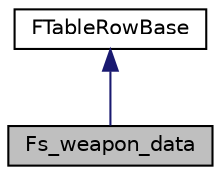 digraph "Fs_weapon_data"
{
 // LATEX_PDF_SIZE
  edge [fontname="Helvetica",fontsize="10",labelfontname="Helvetica",labelfontsize="10"];
  node [fontname="Helvetica",fontsize="10",shape=record];
  Node1 [label="Fs_weapon_data",height=0.2,width=0.4,color="black", fillcolor="grey75", style="filled", fontcolor="black",tooltip="CSV로부터 가지고올 무기 정보 구조체"];
  Node2 -> Node1 [dir="back",color="midnightblue",fontsize="10",style="solid"];
  Node2 [label="FTableRowBase",height=0.2,width=0.4,color="black", fillcolor="white", style="filled",tooltip=" "];
}
